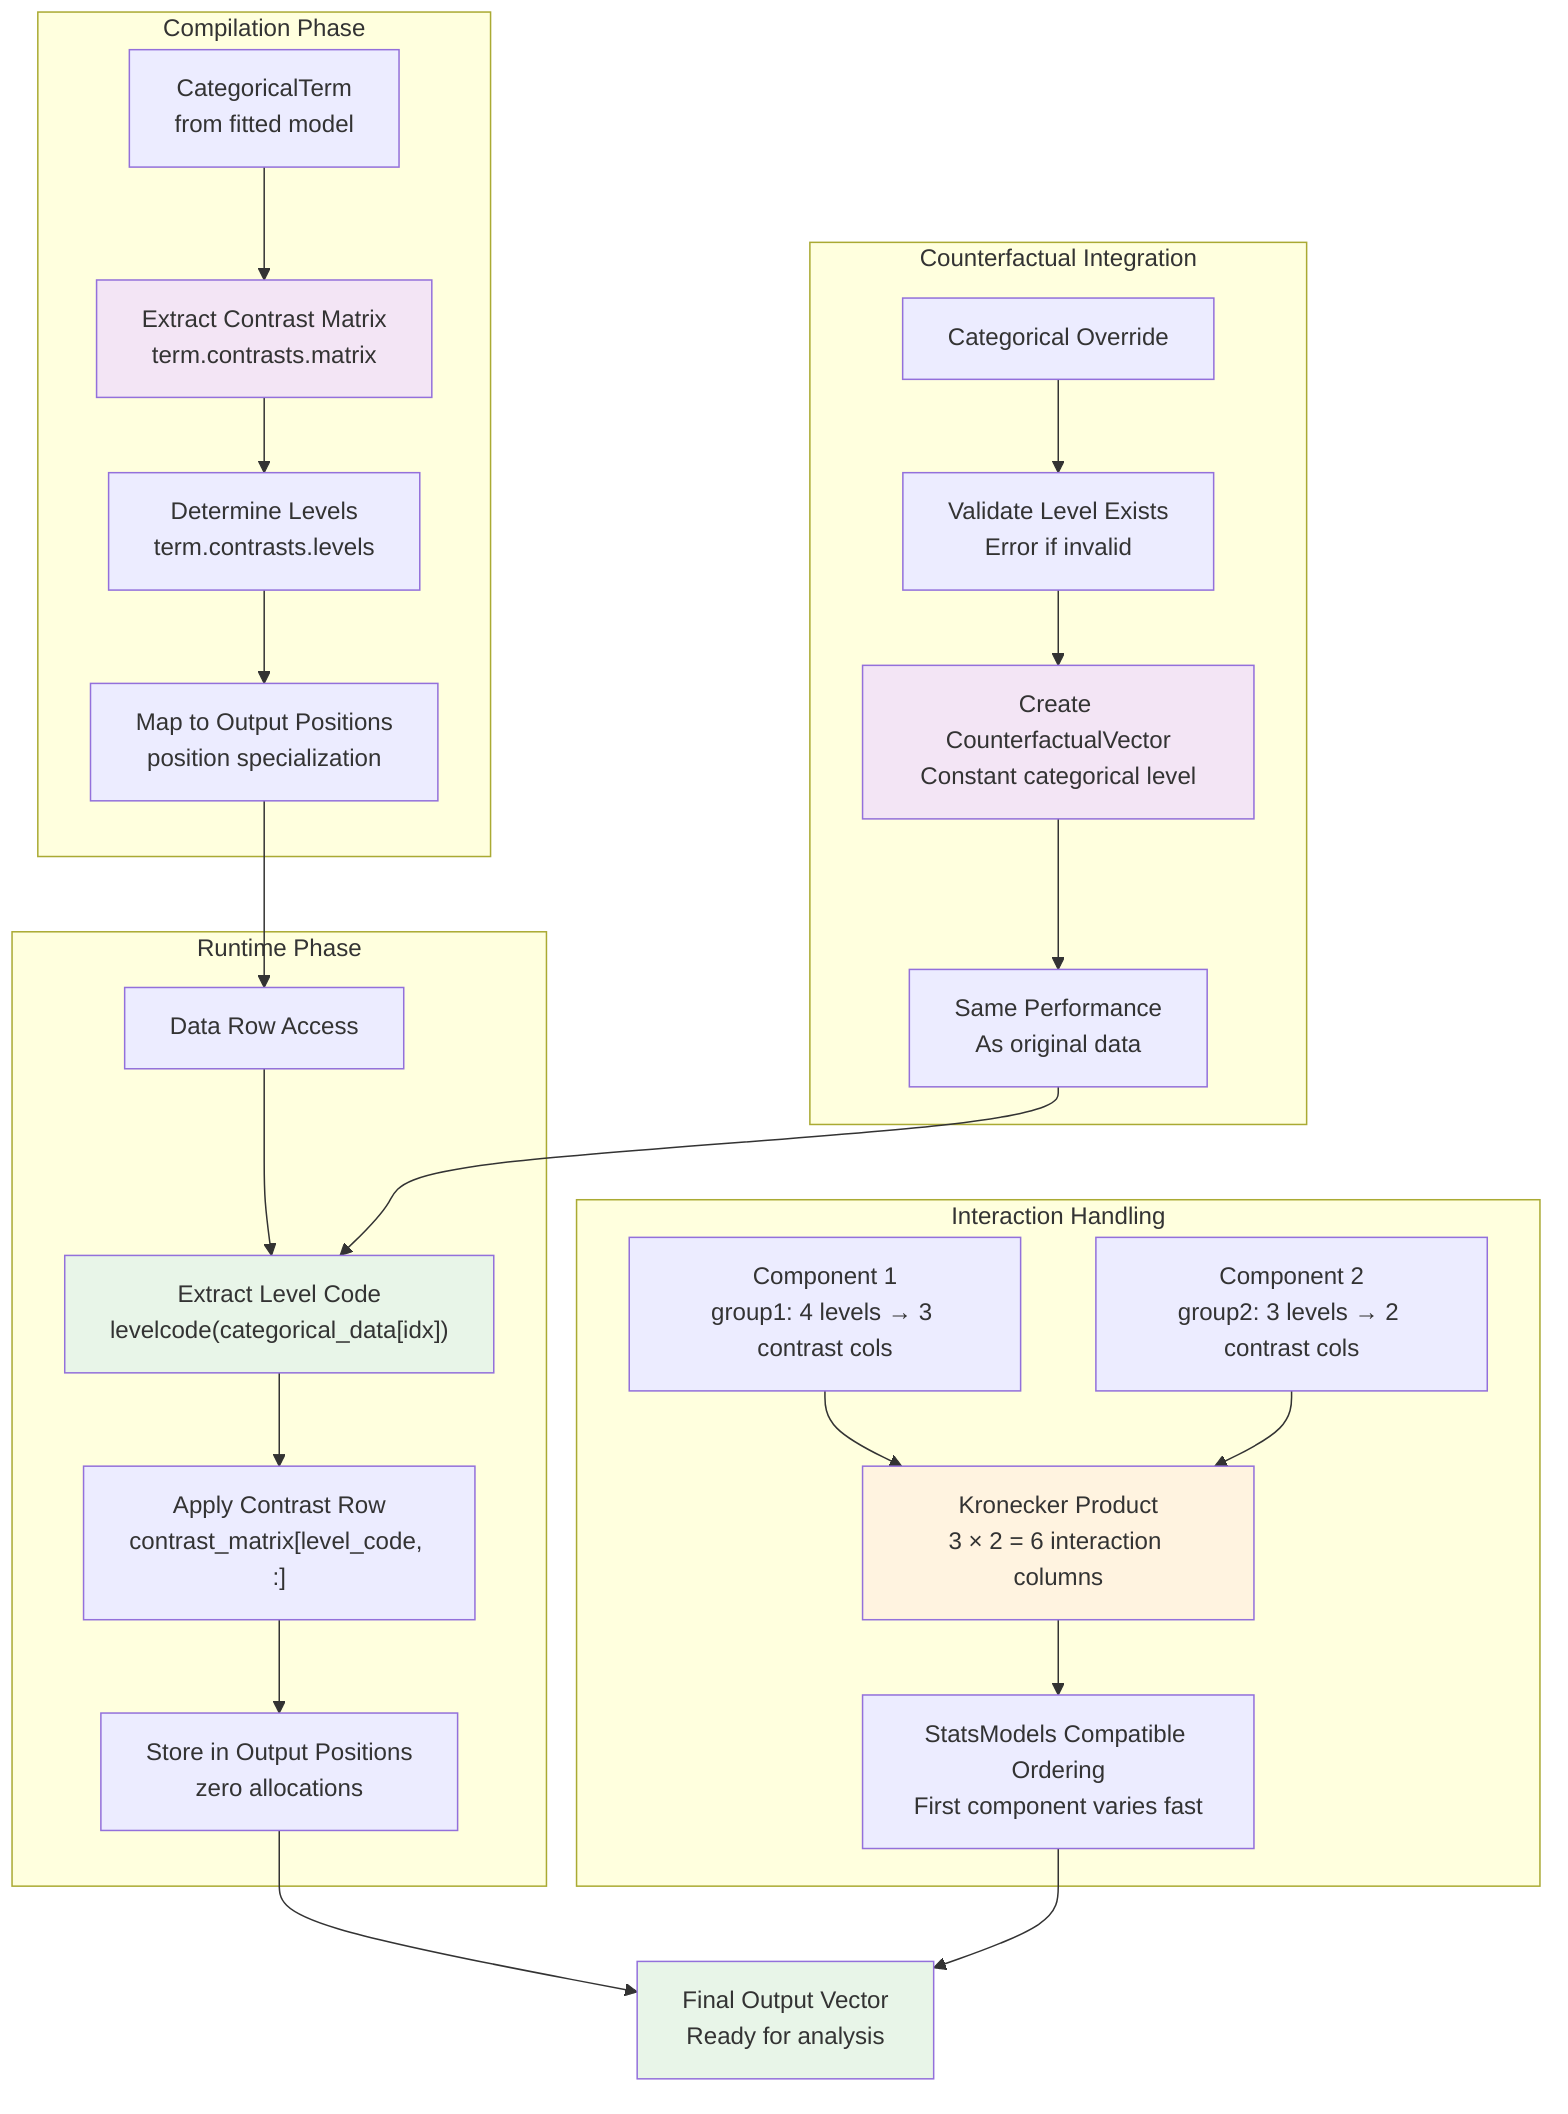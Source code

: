 graph TD
    subgraph "Compilation Phase"
        A["CategoricalTerm<br>from fitted model"] --> B["Extract Contrast Matrix<br>term.contrasts.matrix"]
        B --> C["Determine Levels<br>term.contrasts.levels"]
        C --> D["Map to Output Positions<br>position specialization"]
    end
    
    subgraph "Runtime Phase"  
        E["Data Row Access"] --> F["Extract Level Code<br>levelcode(categorical_data[idx])"]
        F --> G["Apply Contrast Row<br>contrast_matrix[level_code, :]"]
        G --> H["Store in Output Positions<br>zero allocations"]
    end
    
    subgraph "Interaction Handling"
        I["Component 1<br>group1: 4 levels → 3 contrast cols"]
        J["Component 2<br>group2: 3 levels → 2 contrast cols"]
        
        I --> K["Kronecker Product<br>3 × 2 = 6 interaction columns"]
        J --> K
        
        K --> L["StatsModels Compatible Ordering<br>First component varies fast"]
    end
    
    subgraph "Counterfactual Integration"
        M["Categorical Override"] --> N["Validate Level Exists<br>Error if invalid"]
        N --> O["Create CounterfactualVector<br>Constant categorical level"]
        O --> P["Same Performance<br>As original data"]
    end
    
    D --> E
    H --> Output["Final Output Vector<br>Ready for analysis"]
    L --> Output
    P --> F
    
    style B fill:#f3e5f5
    style F fill:#e8f5e8
    style K fill:#fff3e0
    style O fill:#f3e5f5
    style Output fill:#e8f5e8